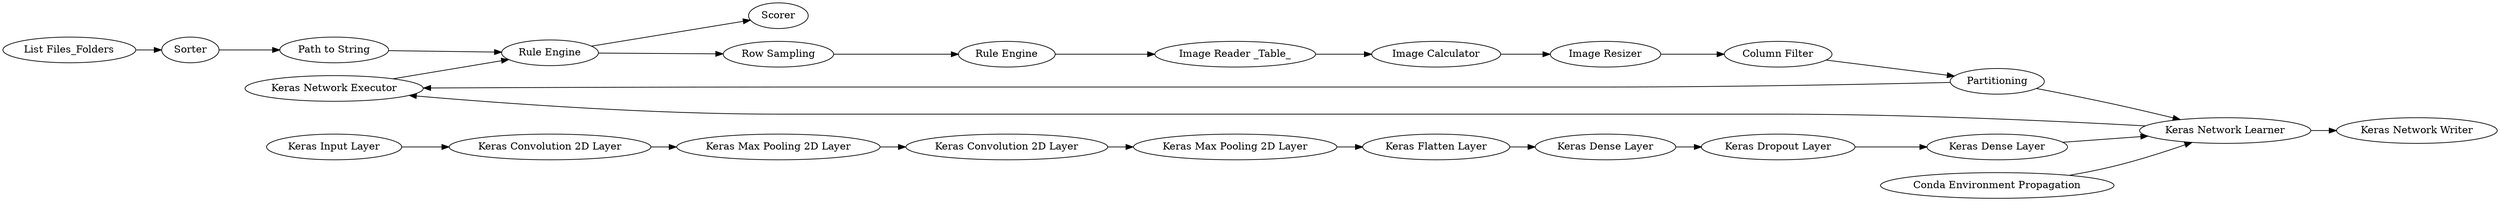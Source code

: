 digraph {
	284 -> 288
	320 -> 315
	288 -> 247
	247 -> 320
	280 -> 284
	317 -> 280
	228 -> 229
	285 -> 252
	315 -> 314
	280 -> 318
	230 -> 231
	233 -> 280
	252 -> 286
	319 -> 280
	316 -> 317
	312 -> 316
	317 -> 284
	314 -> 312
	288 -> 289
	231 -> 232
	286 -> 288
	225 -> 226
	226 -> 227
	227 -> 228
	229 -> 230
	232 -> 233
	231 [label="Keras Dense Layer"]
	247 [label="Row Sampling"]
	227 [label="Keras Max Pooling 2D Layer"]
	289 [label=Scorer]
	284 [label="Keras Network Executor"]
	280 [label="Keras Network Learner"]
	230 [label="Keras Flatten Layer"]
	252 [label=Sorter]
	286 [label="Path to String"]
	225 [label="Keras Input Layer"]
	233 [label="Keras Dense Layer"]
	228 [label="Keras Convolution 2D Layer"]
	315 [label="Image Reader _Table_"]
	316 [label="Column Filter"]
	288 [label="Rule Engine"]
	319 [label="Conda Environment Propagation"]
	285 [label="List Files_Folders"]
	232 [label="Keras Dropout Layer"]
	314 [label="Image Calculator"]
	317 [label=Partitioning]
	229 [label="Keras Max Pooling 2D Layer"]
	318 [label="Keras Network Writer"]
	226 [label="Keras Convolution 2D Layer"]
	312 [label="Image Resizer"]
	320 [label="Rule Engine"]
	rankdir=LR
}
